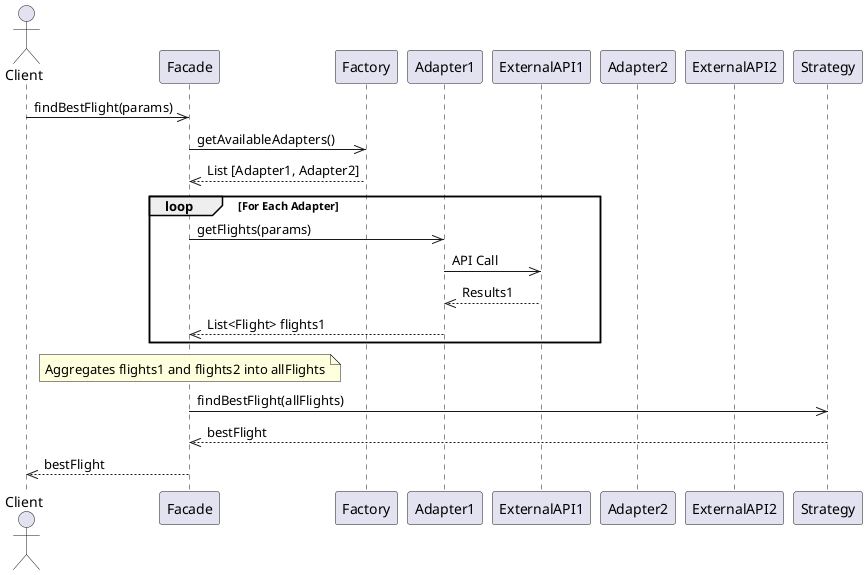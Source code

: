 @startuml
actor Client
participant Facade 
participant Factory
participant Adapter1 
participant ExternalAPI1
participant Adapter2 
participant ExternalAPI2
participant Strategy 

Client ->> Facade: findBestFlight(params)
Facade ->> Factory: getAvailableAdapters()
Factory -->> Facade: List [Adapter1, Adapter2]

loop For Each Adapter
    Facade ->> Adapter1: getFlights(params)
    Adapter1 ->> ExternalAPI1: API Call
    ExternalAPI1 -->> Adapter1: Results1
    Adapter1 -->> Facade: List<Flight> flights1
    
end

note over Facade: Aggregates flights1 and flights2 into allFlights

Facade ->> Strategy: findBestFlight(allFlights)
Strategy -->> Facade: bestFlight
Facade -->> Client: bestFlight
@enduml